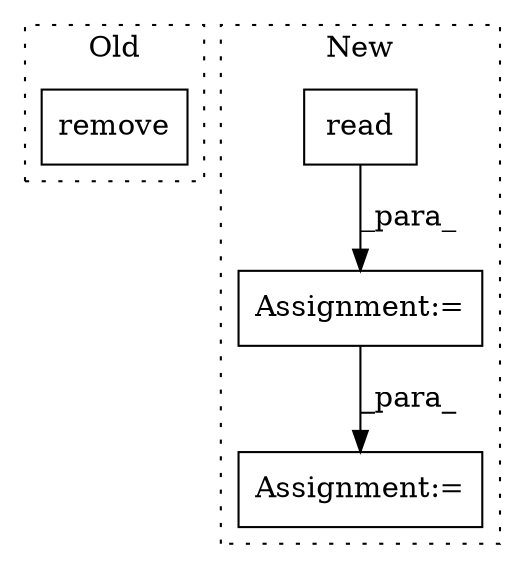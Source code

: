 digraph G {
subgraph cluster0 {
1 [label="remove" a="32" s="3951,4004" l="12,2" shape="box"];
label = "Old";
style="dotted";
}
subgraph cluster1 {
2 [label="read" a="32" s="2232,2265" l="5,1" shape="box"];
3 [label="Assignment:=" a="7" s="2281" l="1" shape="box"];
4 [label="Assignment:=" a="7" s="2218" l="1" shape="box"];
label = "New";
style="dotted";
}
2 -> 4 [label="_para_"];
4 -> 3 [label="_para_"];
}